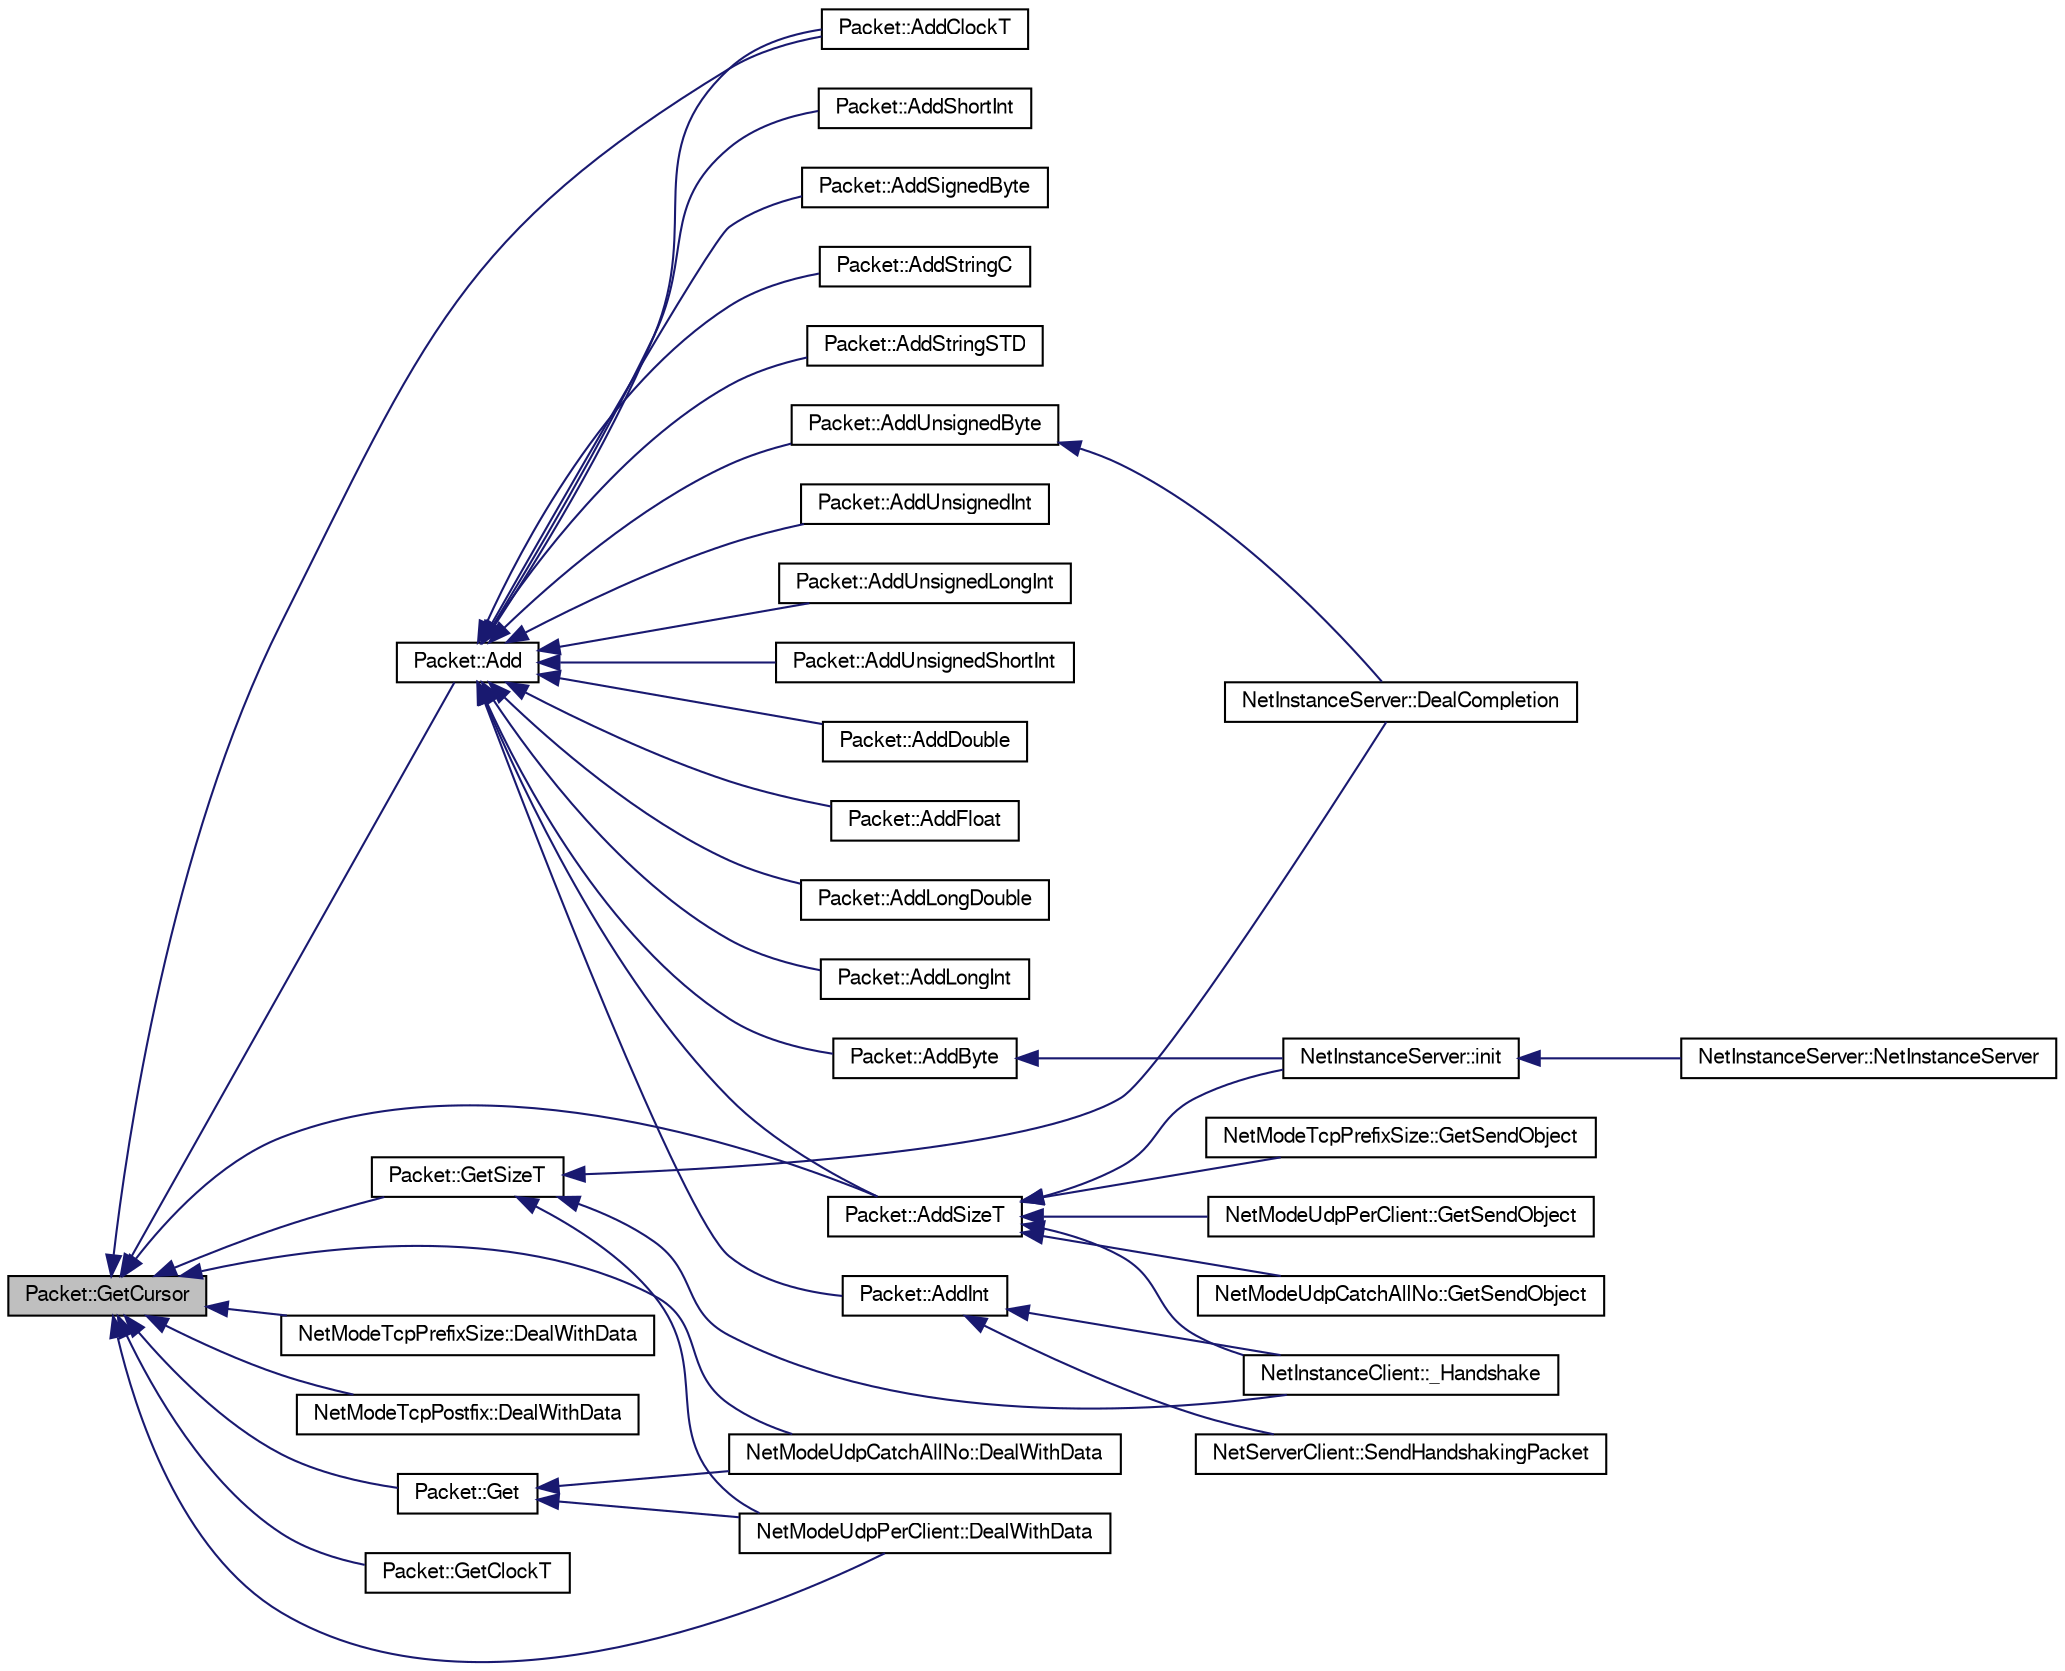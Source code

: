 digraph G
{
  edge [fontname="FreeSans",fontsize="10",labelfontname="FreeSans",labelfontsize="10"];
  node [fontname="FreeSans",fontsize="10",shape=record];
  rankdir=LR;
  Node1 [label="Packet::GetCursor",height=0.2,width=0.4,color="black", fillcolor="grey75", style="filled" fontcolor="black"];
  Node1 -> Node2 [dir=back,color="midnightblue",fontsize="10",style="solid",fontname="FreeSans"];
  Node2 [label="Packet::Add",height=0.2,width=0.4,color="black", fillcolor="white", style="filled",URL="$class_packet.html#accba1853790bff371625b8ab7c262e8e"];
  Node2 -> Node3 [dir=back,color="midnightblue",fontsize="10",style="solid",fontname="FreeSans"];
  Node3 [label="Packet::AddByte",height=0.2,width=0.4,color="black", fillcolor="white", style="filled",URL="$class_packet.html#a2d14071eb6f733381d948e7b66d2638a"];
  Node3 -> Node4 [dir=back,color="midnightblue",fontsize="10",style="solid",fontname="FreeSans"];
  Node4 [label="NetInstanceServer::init",height=0.2,width=0.4,color="black", fillcolor="white", style="filled",URL="$class_net_instance_server.html#aec1cb62dd80e73771a00d0f7a0ad47ba"];
  Node4 -> Node5 [dir=back,color="midnightblue",fontsize="10",style="solid",fontname="FreeSans"];
  Node5 [label="NetInstanceServer::NetInstanceServer",height=0.2,width=0.4,color="black", fillcolor="white", style="filled",URL="$class_net_instance_server.html#afb65fda21c651d12b0027c0c7be3de6a"];
  Node2 -> Node6 [dir=back,color="midnightblue",fontsize="10",style="solid",fontname="FreeSans"];
  Node6 [label="Packet::AddClockT",height=0.2,width=0.4,color="black", fillcolor="white", style="filled",URL="$class_packet.html#a3122eeb38469160ac91459e893d244fc"];
  Node2 -> Node7 [dir=back,color="midnightblue",fontsize="10",style="solid",fontname="FreeSans"];
  Node7 [label="Packet::AddDouble",height=0.2,width=0.4,color="black", fillcolor="white", style="filled",URL="$class_packet.html#a1e237aba0a70afb0b5094663bc71adea"];
  Node2 -> Node8 [dir=back,color="midnightblue",fontsize="10",style="solid",fontname="FreeSans"];
  Node8 [label="Packet::AddFloat",height=0.2,width=0.4,color="black", fillcolor="white", style="filled",URL="$class_packet.html#a2ed356b0fe5adfc224d52c5d4b1b5d2e"];
  Node2 -> Node9 [dir=back,color="midnightblue",fontsize="10",style="solid",fontname="FreeSans"];
  Node9 [label="Packet::AddInt",height=0.2,width=0.4,color="black", fillcolor="white", style="filled",URL="$class_packet.html#aa82c60bdee302200de5d782120444556"];
  Node9 -> Node10 [dir=back,color="midnightblue",fontsize="10",style="solid",fontname="FreeSans"];
  Node10 [label="NetInstanceClient::_Handshake",height=0.2,width=0.4,color="black", fillcolor="white", style="filled",URL="$class_net_instance_client.html#a6e22c2ad45d20637c96205472b36fbd7"];
  Node9 -> Node11 [dir=back,color="midnightblue",fontsize="10",style="solid",fontname="FreeSans"];
  Node11 [label="NetServerClient::SendHandshakingPacket",height=0.2,width=0.4,color="black", fillcolor="white", style="filled",URL="$class_net_server_client.html#a3421b76c89bf79a2f8d6c9b7225aac45"];
  Node2 -> Node12 [dir=back,color="midnightblue",fontsize="10",style="solid",fontname="FreeSans"];
  Node12 [label="Packet::AddLongDouble",height=0.2,width=0.4,color="black", fillcolor="white", style="filled",URL="$class_packet.html#a56d9031db5849ef6c698307cecf51f66"];
  Node2 -> Node13 [dir=back,color="midnightblue",fontsize="10",style="solid",fontname="FreeSans"];
  Node13 [label="Packet::AddLongInt",height=0.2,width=0.4,color="black", fillcolor="white", style="filled",URL="$class_packet.html#a2cf1c859eb38c8bd70cddd15784c3cdf"];
  Node2 -> Node14 [dir=back,color="midnightblue",fontsize="10",style="solid",fontname="FreeSans"];
  Node14 [label="Packet::AddShortInt",height=0.2,width=0.4,color="black", fillcolor="white", style="filled",URL="$class_packet.html#adecd7034cc2c17f7b5f874a76a90296d"];
  Node2 -> Node15 [dir=back,color="midnightblue",fontsize="10",style="solid",fontname="FreeSans"];
  Node15 [label="Packet::AddSignedByte",height=0.2,width=0.4,color="black", fillcolor="white", style="filled",URL="$class_packet.html#aad1adb2adfbff44a8bb6e2e5dd21bba7"];
  Node2 -> Node16 [dir=back,color="midnightblue",fontsize="10",style="solid",fontname="FreeSans"];
  Node16 [label="Packet::AddSizeT",height=0.2,width=0.4,color="black", fillcolor="white", style="filled",URL="$class_packet.html#a791f7b6b352e84b1848a8593e9652fe6"];
  Node16 -> Node10 [dir=back,color="midnightblue",fontsize="10",style="solid",fontname="FreeSans"];
  Node16 -> Node17 [dir=back,color="midnightblue",fontsize="10",style="solid",fontname="FreeSans"];
  Node17 [label="NetModeUdpPerClient::GetSendObject",height=0.2,width=0.4,color="black", fillcolor="white", style="filled",URL="$class_net_mode_udp_per_client.html#a6a6a8cd7ebf9d72760b2f328a64e5a0e"];
  Node16 -> Node18 [dir=back,color="midnightblue",fontsize="10",style="solid",fontname="FreeSans"];
  Node18 [label="NetModeUdpCatchAllNo::GetSendObject",height=0.2,width=0.4,color="black", fillcolor="white", style="filled",URL="$class_net_mode_udp_catch_all_no.html#a32447c9f1e407a509e3b0179f50fab5c"];
  Node16 -> Node19 [dir=back,color="midnightblue",fontsize="10",style="solid",fontname="FreeSans"];
  Node19 [label="NetModeTcpPrefixSize::GetSendObject",height=0.2,width=0.4,color="black", fillcolor="white", style="filled",URL="$class_net_mode_tcp_prefix_size.html#ab1c734f295e365dce076f68a162d169a"];
  Node16 -> Node4 [dir=back,color="midnightblue",fontsize="10",style="solid",fontname="FreeSans"];
  Node2 -> Node20 [dir=back,color="midnightblue",fontsize="10",style="solid",fontname="FreeSans"];
  Node20 [label="Packet::AddStringC",height=0.2,width=0.4,color="black", fillcolor="white", style="filled",URL="$class_packet.html#a24cb4876fab24a4404d2e0f28a7c45ed"];
  Node2 -> Node21 [dir=back,color="midnightblue",fontsize="10",style="solid",fontname="FreeSans"];
  Node21 [label="Packet::AddStringSTD",height=0.2,width=0.4,color="black", fillcolor="white", style="filled",URL="$class_packet.html#a30f187b95a60033a138e3e088815a9d3"];
  Node2 -> Node22 [dir=back,color="midnightblue",fontsize="10",style="solid",fontname="FreeSans"];
  Node22 [label="Packet::AddUnsignedByte",height=0.2,width=0.4,color="black", fillcolor="white", style="filled",URL="$class_packet.html#aaba9c19da4d5a61c136002dac79c6151"];
  Node22 -> Node23 [dir=back,color="midnightblue",fontsize="10",style="solid",fontname="FreeSans"];
  Node23 [label="NetInstanceServer::DealCompletion",height=0.2,width=0.4,color="black", fillcolor="white", style="filled",URL="$class_net_instance_server.html#ab4c3cb083bd951db393538c811d6e4bd"];
  Node2 -> Node24 [dir=back,color="midnightblue",fontsize="10",style="solid",fontname="FreeSans"];
  Node24 [label="Packet::AddUnsignedInt",height=0.2,width=0.4,color="black", fillcolor="white", style="filled",URL="$class_packet.html#af60bf7a66eab04c47c78ebbb0adc9408"];
  Node2 -> Node25 [dir=back,color="midnightblue",fontsize="10",style="solid",fontname="FreeSans"];
  Node25 [label="Packet::AddUnsignedLongInt",height=0.2,width=0.4,color="black", fillcolor="white", style="filled",URL="$class_packet.html#a99c586336c91d894402bd2feda92b4bf"];
  Node2 -> Node26 [dir=back,color="midnightblue",fontsize="10",style="solid",fontname="FreeSans"];
  Node26 [label="Packet::AddUnsignedShortInt",height=0.2,width=0.4,color="black", fillcolor="white", style="filled",URL="$class_packet.html#af5bac33fb227463a4b80c5d1cae500c1"];
  Node1 -> Node6 [dir=back,color="midnightblue",fontsize="10",style="solid",fontname="FreeSans"];
  Node1 -> Node16 [dir=back,color="midnightblue",fontsize="10",style="solid",fontname="FreeSans"];
  Node1 -> Node27 [dir=back,color="midnightblue",fontsize="10",style="solid",fontname="FreeSans"];
  Node27 [label="NetModeUdpPerClient::DealWithData",height=0.2,width=0.4,color="black", fillcolor="white", style="filled",URL="$class_net_mode_udp_per_client.html#a0b24c708977c6a561fa5a2ce9d0f8dde"];
  Node1 -> Node28 [dir=back,color="midnightblue",fontsize="10",style="solid",fontname="FreeSans"];
  Node28 [label="NetModeUdpCatchAllNo::DealWithData",height=0.2,width=0.4,color="black", fillcolor="white", style="filled",URL="$class_net_mode_udp_catch_all_no.html#aff082848085a1e3aba92deda0226d092"];
  Node1 -> Node29 [dir=back,color="midnightblue",fontsize="10",style="solid",fontname="FreeSans"];
  Node29 [label="NetModeTcpPrefixSize::DealWithData",height=0.2,width=0.4,color="black", fillcolor="white", style="filled",URL="$class_net_mode_tcp_prefix_size.html#abd5057023c26ead45d476cf801fbb6ce"];
  Node1 -> Node30 [dir=back,color="midnightblue",fontsize="10",style="solid",fontname="FreeSans"];
  Node30 [label="NetModeTcpPostfix::DealWithData",height=0.2,width=0.4,color="black", fillcolor="white", style="filled",URL="$class_net_mode_tcp_postfix.html#abdbf83ca6a2d99bd37f20fbd731c03f7"];
  Node1 -> Node31 [dir=back,color="midnightblue",fontsize="10",style="solid",fontname="FreeSans"];
  Node31 [label="Packet::Get",height=0.2,width=0.4,color="black", fillcolor="white", style="filled",URL="$class_packet.html#a80e211740ec18468ac623e2a333234e0"];
  Node31 -> Node27 [dir=back,color="midnightblue",fontsize="10",style="solid",fontname="FreeSans"];
  Node31 -> Node28 [dir=back,color="midnightblue",fontsize="10",style="solid",fontname="FreeSans"];
  Node1 -> Node32 [dir=back,color="midnightblue",fontsize="10",style="solid",fontname="FreeSans"];
  Node32 [label="Packet::GetClockT",height=0.2,width=0.4,color="black", fillcolor="white", style="filled",URL="$class_packet.html#a357ea92c52237847d12fa80f433fb839"];
  Node1 -> Node33 [dir=back,color="midnightblue",fontsize="10",style="solid",fontname="FreeSans"];
  Node33 [label="Packet::GetSizeT",height=0.2,width=0.4,color="black", fillcolor="white", style="filled",URL="$class_packet.html#a27a001a30a7a5c09869f1e1f567e09fa"];
  Node33 -> Node10 [dir=back,color="midnightblue",fontsize="10",style="solid",fontname="FreeSans"];
  Node33 -> Node23 [dir=back,color="midnightblue",fontsize="10",style="solid",fontname="FreeSans"];
  Node33 -> Node27 [dir=back,color="midnightblue",fontsize="10",style="solid",fontname="FreeSans"];
}
